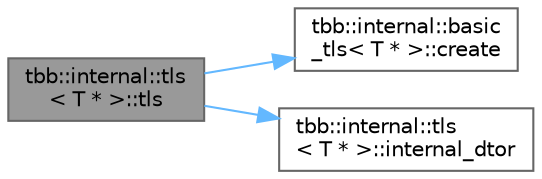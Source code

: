 digraph "tbb::internal::tls&lt; T * &gt;::tls"
{
 // LATEX_PDF_SIZE
  bgcolor="transparent";
  edge [fontname=Helvetica,fontsize=10,labelfontname=Helvetica,labelfontsize=10];
  node [fontname=Helvetica,fontsize=10,shape=box,height=0.2,width=0.4];
  rankdir="LR";
  Node1 [id="Node000001",label="tbb::internal::tls\l\< T * \>::tls",height=0.2,width=0.4,color="gray40", fillcolor="grey60", style="filled", fontcolor="black",tooltip=" "];
  Node1 -> Node2 [id="edge3_Node000001_Node000002",color="steelblue1",style="solid",tooltip=" "];
  Node2 [id="Node000002",label="tbb::internal::basic\l_tls\< T * \>::create",height=0.2,width=0.4,color="grey40", fillcolor="white", style="filled",URL="$classtbb_1_1internal_1_1basic__tls.html#ac9a0e46d8b7f2bebfa8c76cf029d531c",tooltip=" "];
  Node1 -> Node3 [id="edge4_Node000001_Node000003",color="steelblue1",style="solid",tooltip=" "];
  Node3 [id="Node000003",label="tbb::internal::tls\l\< T * \>::internal_dtor",height=0.2,width=0.4,color="grey40", fillcolor="white", style="filled",URL="$classtbb_1_1internal_1_1tls_3_01_t_01_5_01_4.html#a85b0e6ebe22d4856505a9be10387a17e",tooltip=" "];
}
